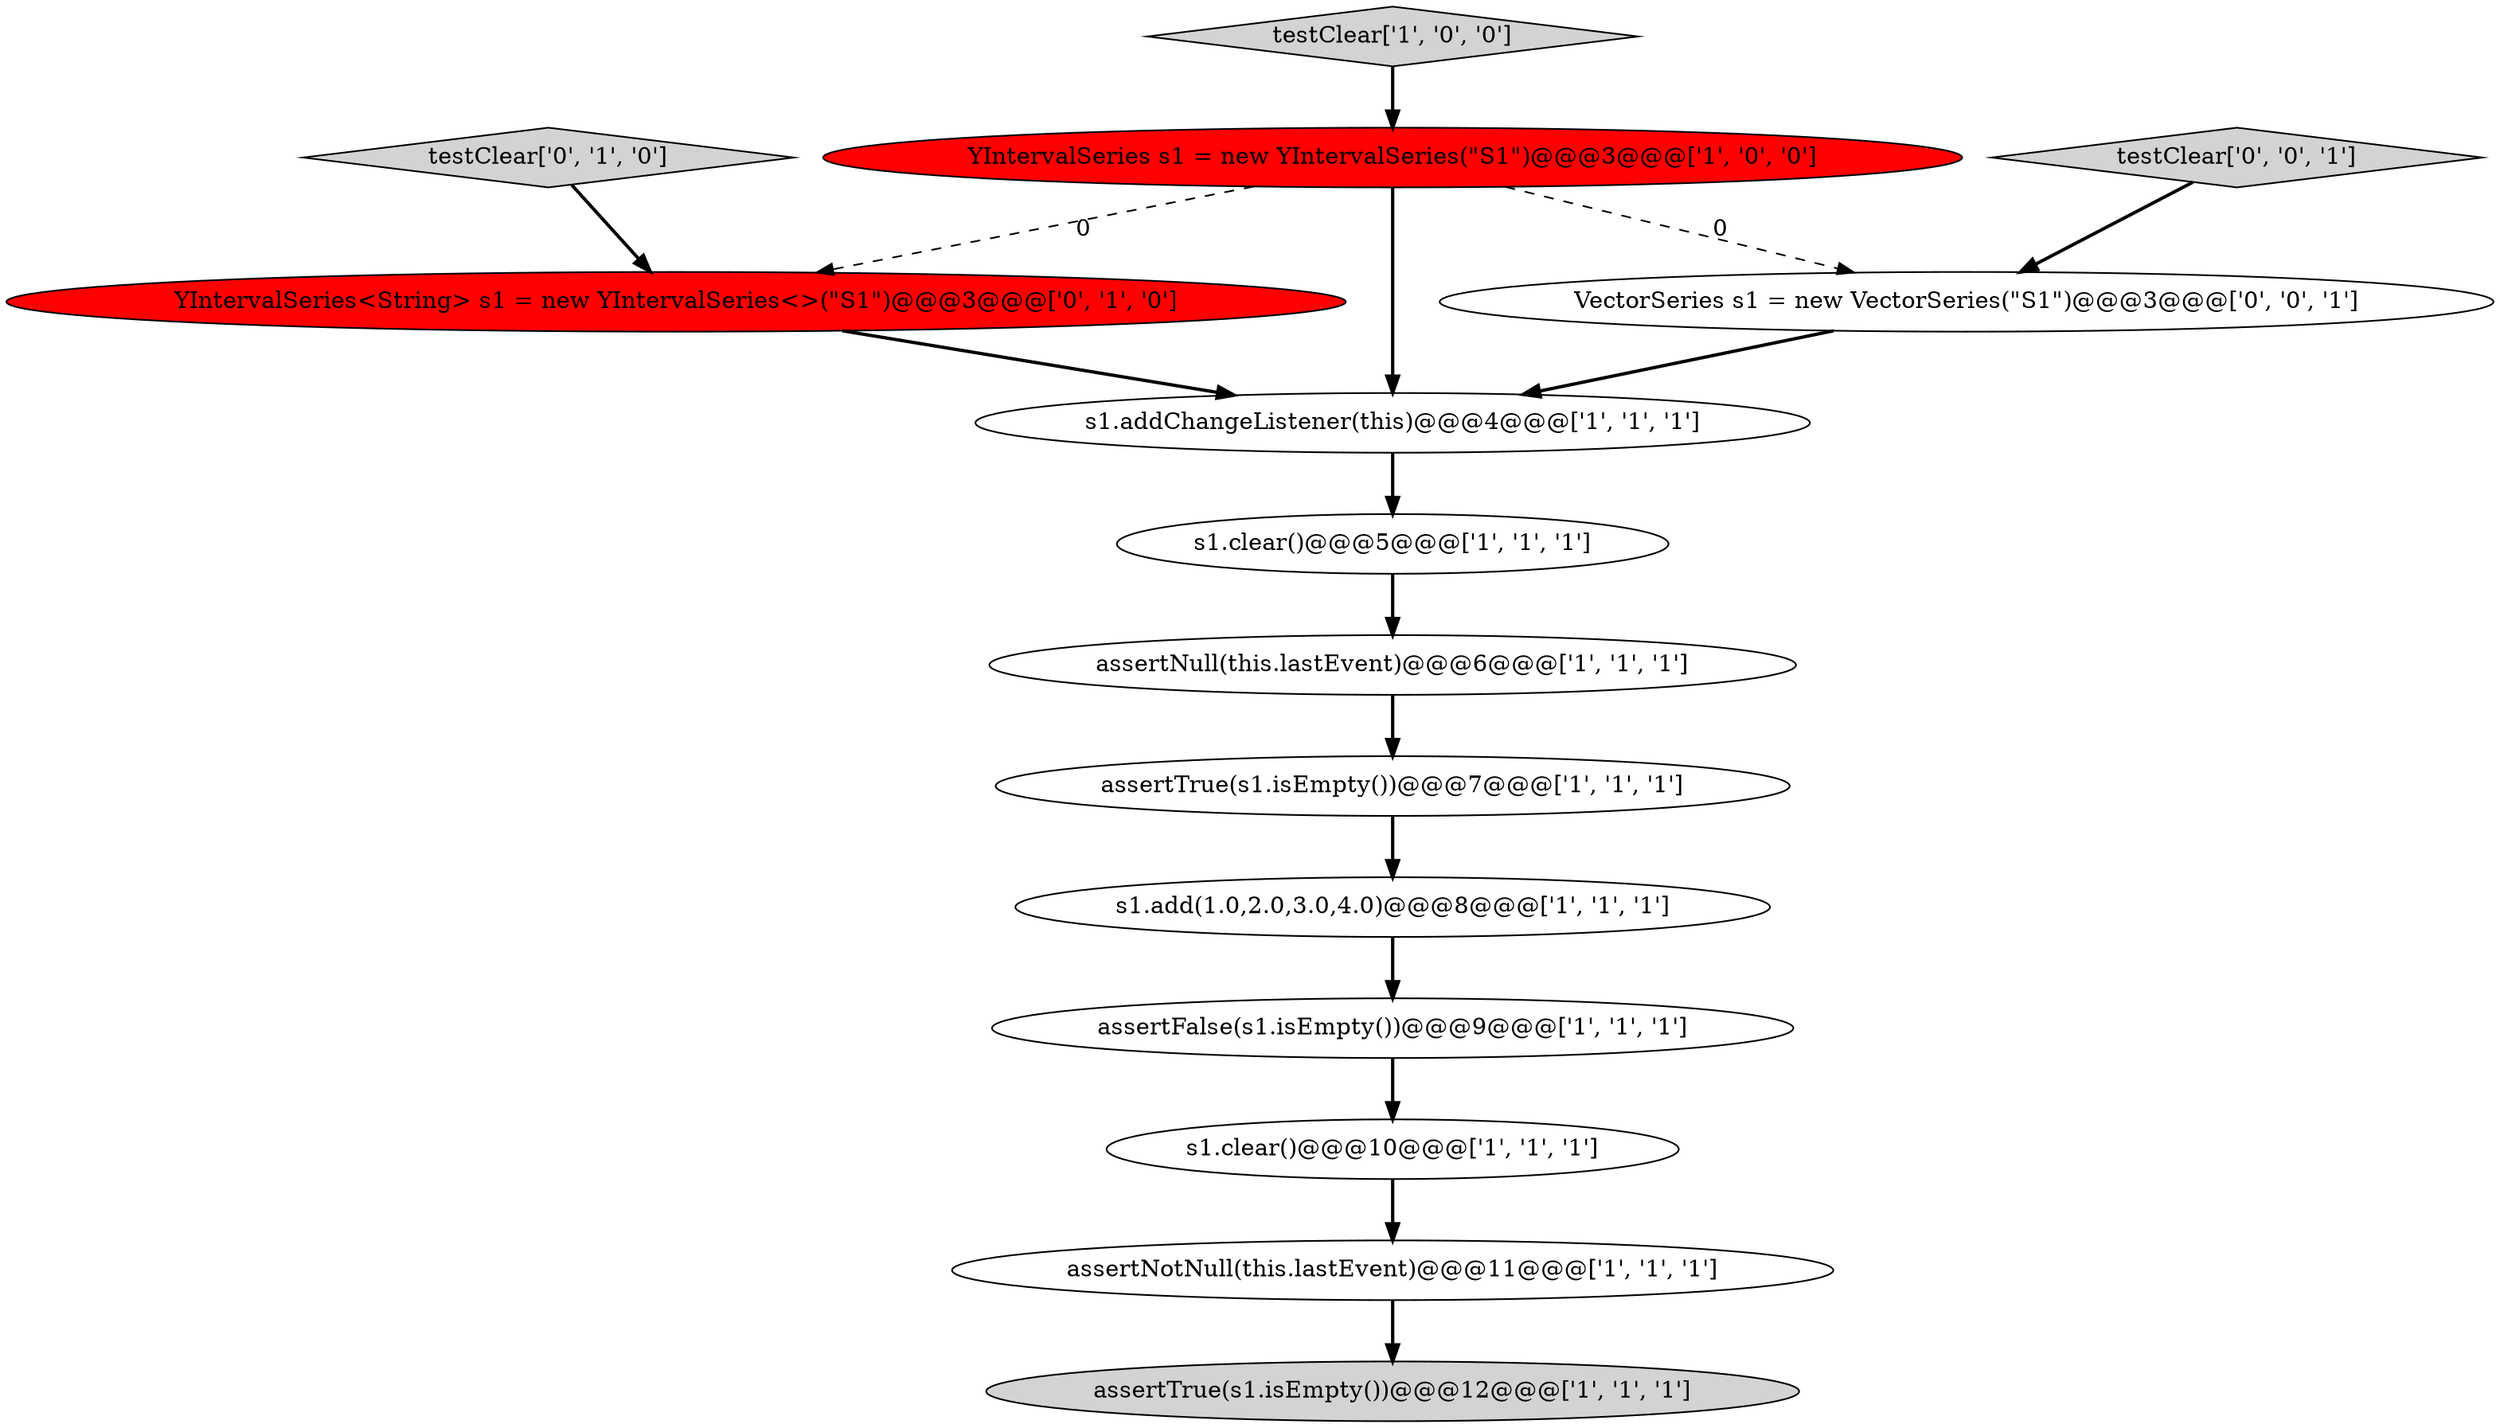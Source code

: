 digraph {
6 [style = filled, label = "assertNull(this.lastEvent)@@@6@@@['1', '1', '1']", fillcolor = white, shape = ellipse image = "AAA0AAABBB1BBB"];
7 [style = filled, label = "s1.add(1.0,2.0,3.0,4.0)@@@8@@@['1', '1', '1']", fillcolor = white, shape = ellipse image = "AAA0AAABBB1BBB"];
12 [style = filled, label = "testClear['0', '1', '0']", fillcolor = lightgray, shape = diamond image = "AAA0AAABBB2BBB"];
11 [style = filled, label = "YIntervalSeries<String> s1 = new YIntervalSeries<>(\"S1\")@@@3@@@['0', '1', '0']", fillcolor = red, shape = ellipse image = "AAA1AAABBB2BBB"];
9 [style = filled, label = "YIntervalSeries s1 = new YIntervalSeries(\"S1\")@@@3@@@['1', '0', '0']", fillcolor = red, shape = ellipse image = "AAA1AAABBB1BBB"];
14 [style = filled, label = "testClear['0', '0', '1']", fillcolor = lightgray, shape = diamond image = "AAA0AAABBB3BBB"];
2 [style = filled, label = "assertNotNull(this.lastEvent)@@@11@@@['1', '1', '1']", fillcolor = white, shape = ellipse image = "AAA0AAABBB1BBB"];
13 [style = filled, label = "VectorSeries s1 = new VectorSeries(\"S1\")@@@3@@@['0', '0', '1']", fillcolor = white, shape = ellipse image = "AAA0AAABBB3BBB"];
10 [style = filled, label = "testClear['1', '0', '0']", fillcolor = lightgray, shape = diamond image = "AAA0AAABBB1BBB"];
0 [style = filled, label = "assertTrue(s1.isEmpty())@@@7@@@['1', '1', '1']", fillcolor = white, shape = ellipse image = "AAA0AAABBB1BBB"];
3 [style = filled, label = "s1.addChangeListener(this)@@@4@@@['1', '1', '1']", fillcolor = white, shape = ellipse image = "AAA0AAABBB1BBB"];
1 [style = filled, label = "s1.clear()@@@5@@@['1', '1', '1']", fillcolor = white, shape = ellipse image = "AAA0AAABBB1BBB"];
8 [style = filled, label = "assertFalse(s1.isEmpty())@@@9@@@['1', '1', '1']", fillcolor = white, shape = ellipse image = "AAA0AAABBB1BBB"];
5 [style = filled, label = "s1.clear()@@@10@@@['1', '1', '1']", fillcolor = white, shape = ellipse image = "AAA0AAABBB1BBB"];
4 [style = filled, label = "assertTrue(s1.isEmpty())@@@12@@@['1', '1', '1']", fillcolor = lightgray, shape = ellipse image = "AAA0AAABBB1BBB"];
9->3 [style = bold, label=""];
9->11 [style = dashed, label="0"];
5->2 [style = bold, label=""];
10->9 [style = bold, label=""];
1->6 [style = bold, label=""];
6->0 [style = bold, label=""];
14->13 [style = bold, label=""];
8->5 [style = bold, label=""];
3->1 [style = bold, label=""];
13->3 [style = bold, label=""];
7->8 [style = bold, label=""];
11->3 [style = bold, label=""];
2->4 [style = bold, label=""];
9->13 [style = dashed, label="0"];
0->7 [style = bold, label=""];
12->11 [style = bold, label=""];
}
